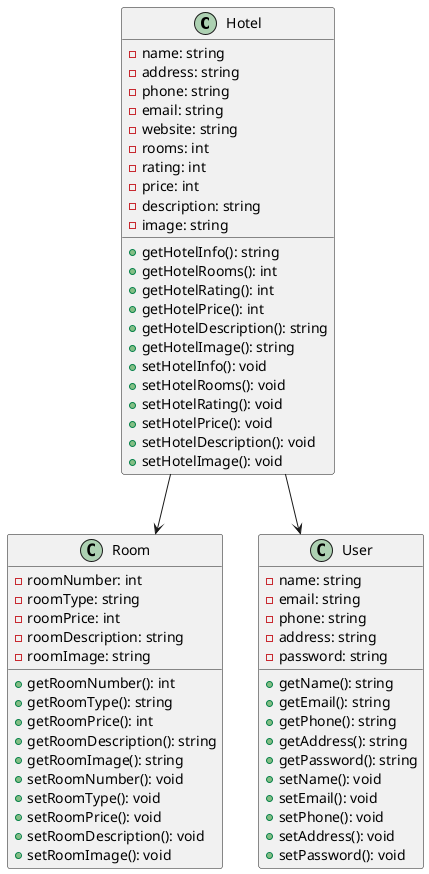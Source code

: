 [1:07 PM] Sharad Keer
@startuml
class Hotel {
    -name: string
    -address: string
    -phone: string
    -email: string
    -website: string
    -rooms: int
    -rating: int
    -price: int
    -description: string
    -image: string
    +getHotelInfo(): string
    +getHotelRooms(): int
    +getHotelRating(): int
    +getHotelPrice(): int
    +getHotelDescription(): string
    +getHotelImage(): string
    +setHotelInfo(): void
    +setHotelRooms(): void
    +setHotelRating(): void
    +setHotelPrice(): void
    +setHotelDescription(): void
    +setHotelImage(): void
}
class Room {
    -roomNumber: int
    -roomType: string
    -roomPrice: int
    -roomDescription: string
    -roomImage: string
    +getRoomNumber(): int
    +getRoomType(): string
    +getRoomPrice(): int
    +getRoomDescription(): string
    +getRoomImage(): string
    +setRoomNumber(): void
    +setRoomType(): void
    +setRoomPrice(): void
    +setRoomDescription(): void
    +setRoomImage(): void
}
class User {
    -name: string
    -email: string
    -phone: string
    -address: string
    -password: string
    +getName(): string
    +getEmail(): string
    +getPhone(): string
    +getAddress(): string
    +getPassword(): string
    +setName(): void
    +setEmail(): void
    +setPhone(): void
    +setAddress(): void
    +setPassword(): void
}
Hotel --> Room
Hotel --> User

@enduml
[1:07 PM] Sharad Keer
Use case diagram:-
[1:07 PM] Sharad Keer
@startuml
left to right direction
actor User
rectangle HotelManagementSystem {
  User -> (HotelManagementSystem) : login
  User -> (HotelManagementSystem) : search
  User -> (HotelManagementSystem) : book
  User -> (HotelManagementSystem) : cancel
  User -> (HotelManagementSystem) : pay
  usecase "Make reservation" as UC1
    usecase "Cancel reservation" as UC2
    usecase "Pay" as UC3
    usecase "Search" as UC4
    usecase "Login" as UC5
   usecase "Display Reservation" as UC6
    UC1 --> UC2
    UC1 --> UC3
    UC1 --> UC4
    UC1 --> UC5
    UC1 --> UC6
    User -- UC1
    User -- UC2
    User -- UC3
   note right of UC1 :User can make reservation\n and cancel reservation\n and pay for reservation\n and search for reservation\n and login to system\n and display reservation

    }
@enduml